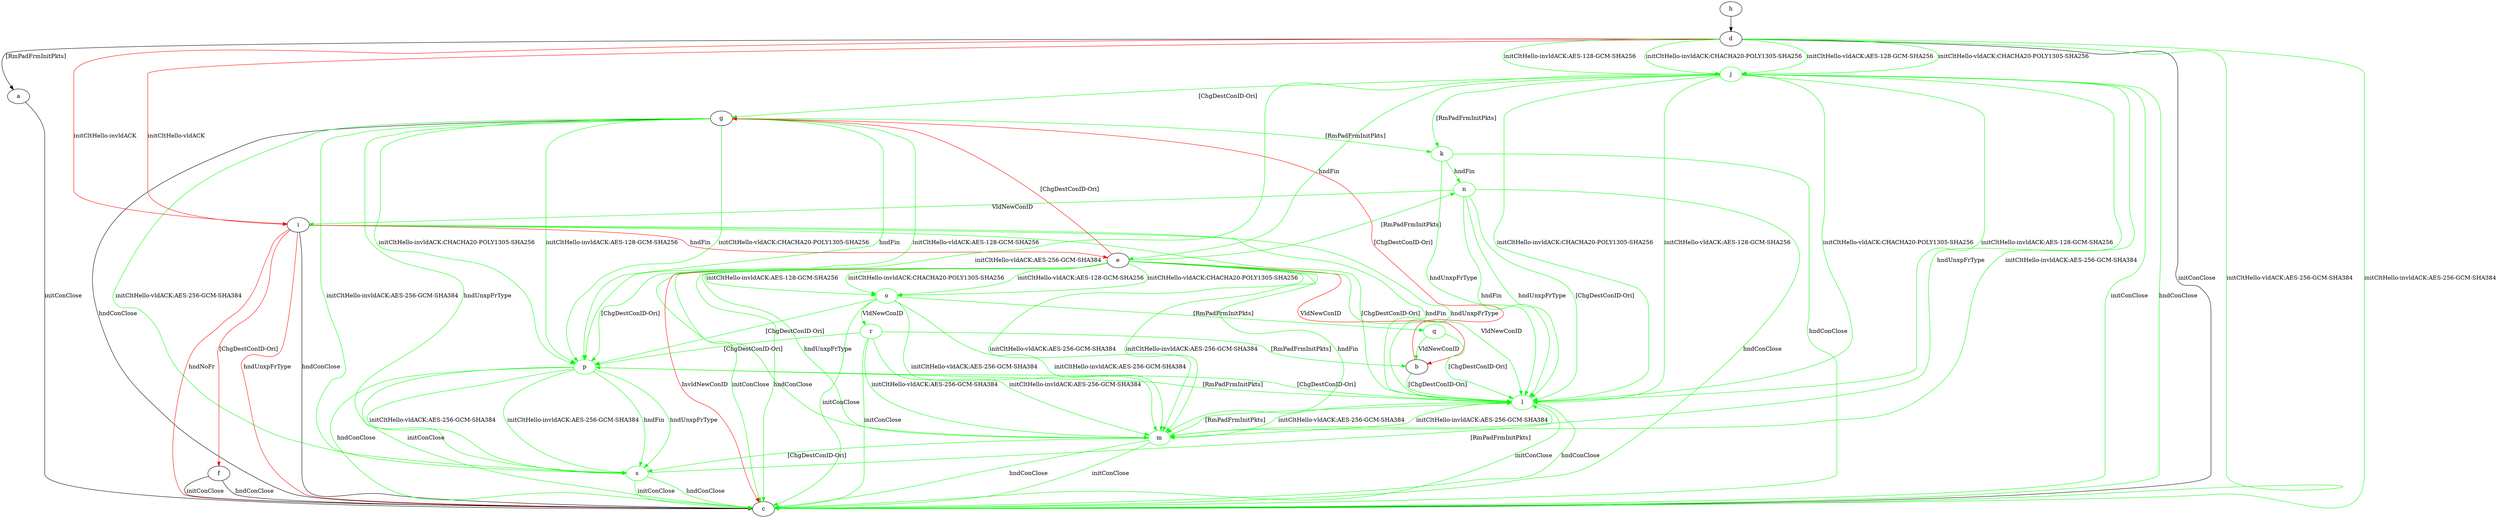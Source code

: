 digraph "" {
	a -> c	[key=0,
		label="initConClose "];
	b -> g	[key=0,
		color=red,
		label="[ChgDestConID-Ori] "];
	l	[color=green];
	b -> l	[key=0,
		color=green,
		label="[ChgDestConID-Ori] "];
	d -> a	[key=0,
		label="[RmPadFrmInitPkts] "];
	d -> c	[key=0,
		label="initConClose "];
	d -> c	[key=1,
		color=green,
		label="initCltHello-vldACK:AES-256-GCM-SHA384 "];
	d -> c	[key=2,
		color=green,
		label="initCltHello-invldACK:AES-256-GCM-SHA384 "];
	d -> i	[key=0,
		color=red,
		label="initCltHello-vldACK "];
	d -> i	[key=1,
		color=red,
		label="initCltHello-invldACK "];
	j	[color=green];
	d -> j	[key=0,
		color=green,
		label="initCltHello-vldACK:AES-128-GCM-SHA256 "];
	d -> j	[key=1,
		color=green,
		label="initCltHello-vldACK:CHACHA20-POLY1305-SHA256 "];
	d -> j	[key=2,
		color=green,
		label="initCltHello-invldACK:AES-128-GCM-SHA256 "];
	d -> j	[key=3,
		color=green,
		label="initCltHello-invldACK:CHACHA20-POLY1305-SHA256 "];
	e -> b	[key=0,
		color=red,
		label="VldNewConID "];
	e -> c	[key=0,
		color=green,
		label="initConClose "];
	e -> c	[key=1,
		color=green,
		label="hndConClose "];
	e -> c	[key=2,
		color=red,
		label="InvldNewConID "];
	e -> g	[key=0,
		color=red,
		label="[ChgDestConID-Ori] "];
	e -> l	[key=0,
		color=green,
		label="VldNewConID "];
	m	[color=green];
	e -> m	[key=0,
		color=green,
		label="initCltHello-vldACK:AES-256-GCM-SHA384 "];
	e -> m	[key=1,
		color=green,
		label="initCltHello-invldACK:AES-256-GCM-SHA384 "];
	e -> m	[key=2,
		color=green,
		label="hndFin "];
	e -> m	[key=3,
		color=green,
		label="hndUnxpFrType "];
	n	[color=green];
	e -> n	[key=0,
		color=green,
		label="[RmPadFrmInitPkts] "];
	o	[color=green];
	e -> o	[key=0,
		color=green,
		label="initCltHello-vldACK:AES-128-GCM-SHA256 "];
	e -> o	[key=1,
		color=green,
		label="initCltHello-vldACK:CHACHA20-POLY1305-SHA256 "];
	e -> o	[key=2,
		color=green,
		label="initCltHello-invldACK:AES-128-GCM-SHA256 "];
	e -> o	[key=3,
		color=green,
		label="initCltHello-invldACK:CHACHA20-POLY1305-SHA256 "];
	p	[color=green];
	e -> p	[key=0,
		color=green,
		label="[ChgDestConID-Ori] "];
	f -> c	[key=0,
		label="initConClose "];
	f -> c	[key=1,
		label="hndConClose "];
	g -> c	[key=0,
		label="hndConClose "];
	k	[color=green];
	g -> k	[key=0,
		color=green,
		label="[RmPadFrmInitPkts] "];
	g -> p	[key=0,
		color=green,
		label="initCltHello-vldACK:AES-128-GCM-SHA256 "];
	g -> p	[key=1,
		color=green,
		label="initCltHello-vldACK:CHACHA20-POLY1305-SHA256 "];
	g -> p	[key=2,
		color=green,
		label="initCltHello-invldACK:AES-128-GCM-SHA256 "];
	g -> p	[key=3,
		color=green,
		label="initCltHello-invldACK:CHACHA20-POLY1305-SHA256 "];
	g -> p	[key=4,
		color=green,
		label="hndFin "];
	s	[color=green];
	g -> s	[key=0,
		color=green,
		label="initCltHello-vldACK:AES-256-GCM-SHA384 "];
	g -> s	[key=1,
		color=green,
		label="initCltHello-invldACK:AES-256-GCM-SHA384 "];
	g -> s	[key=2,
		color=green,
		label="hndUnxpFrType "];
	h -> d	[key=0];
	i -> c	[key=0,
		label="hndConClose "];
	i -> c	[key=1,
		color=red,
		label="hndNoFr "];
	i -> c	[key=2,
		color=red,
		label="hndUnxpFrType "];
	i -> e	[key=0,
		color=red,
		label="hndFin "];
	i -> f	[key=0,
		color=red,
		label="[ChgDestConID-Ori] "];
	i -> l	[key=0,
		color=green,
		label="hndFin "];
	i -> l	[key=1,
		color=green,
		label="hndUnxpFrType "];
	i -> l	[key=2,
		color=green,
		label="[ChgDestConID-Ori] "];
	j -> c	[key=0,
		color=green,
		label="initConClose "];
	j -> c	[key=1,
		color=green,
		label="hndConClose "];
	j -> e	[key=0,
		color=green,
		label="hndFin "];
	j -> g	[key=0,
		color=green,
		label="[ChgDestConID-Ori] "];
	j -> k	[key=0,
		color=green,
		label="[RmPadFrmInitPkts] "];
	j -> l	[key=0,
		color=green,
		label="initCltHello-vldACK:AES-128-GCM-SHA256 "];
	j -> l	[key=1,
		color=green,
		label="initCltHello-vldACK:CHACHA20-POLY1305-SHA256 "];
	j -> l	[key=2,
		color=green,
		label="initCltHello-invldACK:AES-128-GCM-SHA256 "];
	j -> l	[key=3,
		color=green,
		label="initCltHello-invldACK:CHACHA20-POLY1305-SHA256 "];
	j -> m	[key=0,
		color=green,
		label="initCltHello-vldACK:AES-256-GCM-SHA384 "];
	j -> m	[key=1,
		color=green,
		label="initCltHello-invldACK:AES-256-GCM-SHA384 "];
	j -> m	[key=2,
		color=green,
		label="hndUnxpFrType "];
	k -> c	[key=0,
		color=green,
		label="hndConClose "];
	k -> l	[key=0,
		color=green,
		label="hndUnxpFrType "];
	k -> n	[key=0,
		color=green,
		label="hndFin "];
	l -> c	[key=0,
		color=green,
		label="initConClose "];
	l -> c	[key=1,
		color=green,
		label="hndConClose "];
	l -> m	[key=0,
		color=green,
		label="initCltHello-vldACK:AES-256-GCM-SHA384 "];
	l -> m	[key=1,
		color=green,
		label="initCltHello-invldACK:AES-256-GCM-SHA384 "];
	l -> p	[key=0,
		color=green,
		label="[ChgDestConID-Ori] "];
	m -> c	[key=0,
		color=green,
		label="initConClose "];
	m -> c	[key=1,
		color=green,
		label="hndConClose "];
	m -> l	[key=0,
		color=green,
		label="[RmPadFrmInitPkts] "];
	m -> s	[key=0,
		color=green,
		label="[ChgDestConID-Ori] "];
	n -> c	[key=0,
		color=green,
		label="hndConClose "];
	n -> i	[key=0,
		color=green,
		label="VldNewConID "];
	n -> l	[key=0,
		color=green,
		label="hndFin "];
	n -> l	[key=1,
		color=green,
		label="hndUnxpFrType "];
	n -> l	[key=2,
		color=green,
		label="[ChgDestConID-Ori] "];
	o -> c	[key=0,
		color=green,
		label="initConClose "];
	o -> m	[key=0,
		color=green,
		label="initCltHello-vldACK:AES-256-GCM-SHA384 "];
	o -> m	[key=1,
		color=green,
		label="initCltHello-invldACK:AES-256-GCM-SHA384 "];
	o -> p	[key=0,
		color=green,
		label="[ChgDestConID-Ori] "];
	q	[color=green];
	o -> q	[key=0,
		color=green,
		label="[RmPadFrmInitPkts] "];
	r	[color=green];
	o -> r	[key=0,
		color=green,
		label="VldNewConID "];
	p -> c	[key=0,
		color=green,
		label="initConClose "];
	p -> c	[key=1,
		color=green,
		label="hndConClose "];
	p -> l	[key=0,
		color=green,
		label="[RmPadFrmInitPkts] "];
	p -> s	[key=0,
		color=green,
		label="initCltHello-vldACK:AES-256-GCM-SHA384 "];
	p -> s	[key=1,
		color=green,
		label="initCltHello-invldACK:AES-256-GCM-SHA384 "];
	p -> s	[key=2,
		color=green,
		label="hndFin "];
	p -> s	[key=3,
		color=green,
		label="hndUnxpFrType "];
	q -> b	[key=0,
		color=green,
		label="VldNewConID "];
	q -> l	[key=0,
		color=green,
		label="[ChgDestConID-Ori] "];
	r -> b	[key=0,
		color=green,
		label="[RmPadFrmInitPkts] "];
	r -> c	[key=0,
		color=green,
		label="initConClose "];
	r -> m	[key=0,
		color=green,
		label="initCltHello-vldACK:AES-256-GCM-SHA384 "];
	r -> m	[key=1,
		color=green,
		label="initCltHello-invldACK:AES-256-GCM-SHA384 "];
	r -> p	[key=0,
		color=green,
		label="[ChgDestConID-Ori] "];
	s -> c	[key=0,
		color=green,
		label="initConClose "];
	s -> c	[key=1,
		color=green,
		label="hndConClose "];
	s -> l	[key=0,
		color=green,
		label="[RmPadFrmInitPkts] "];
}
